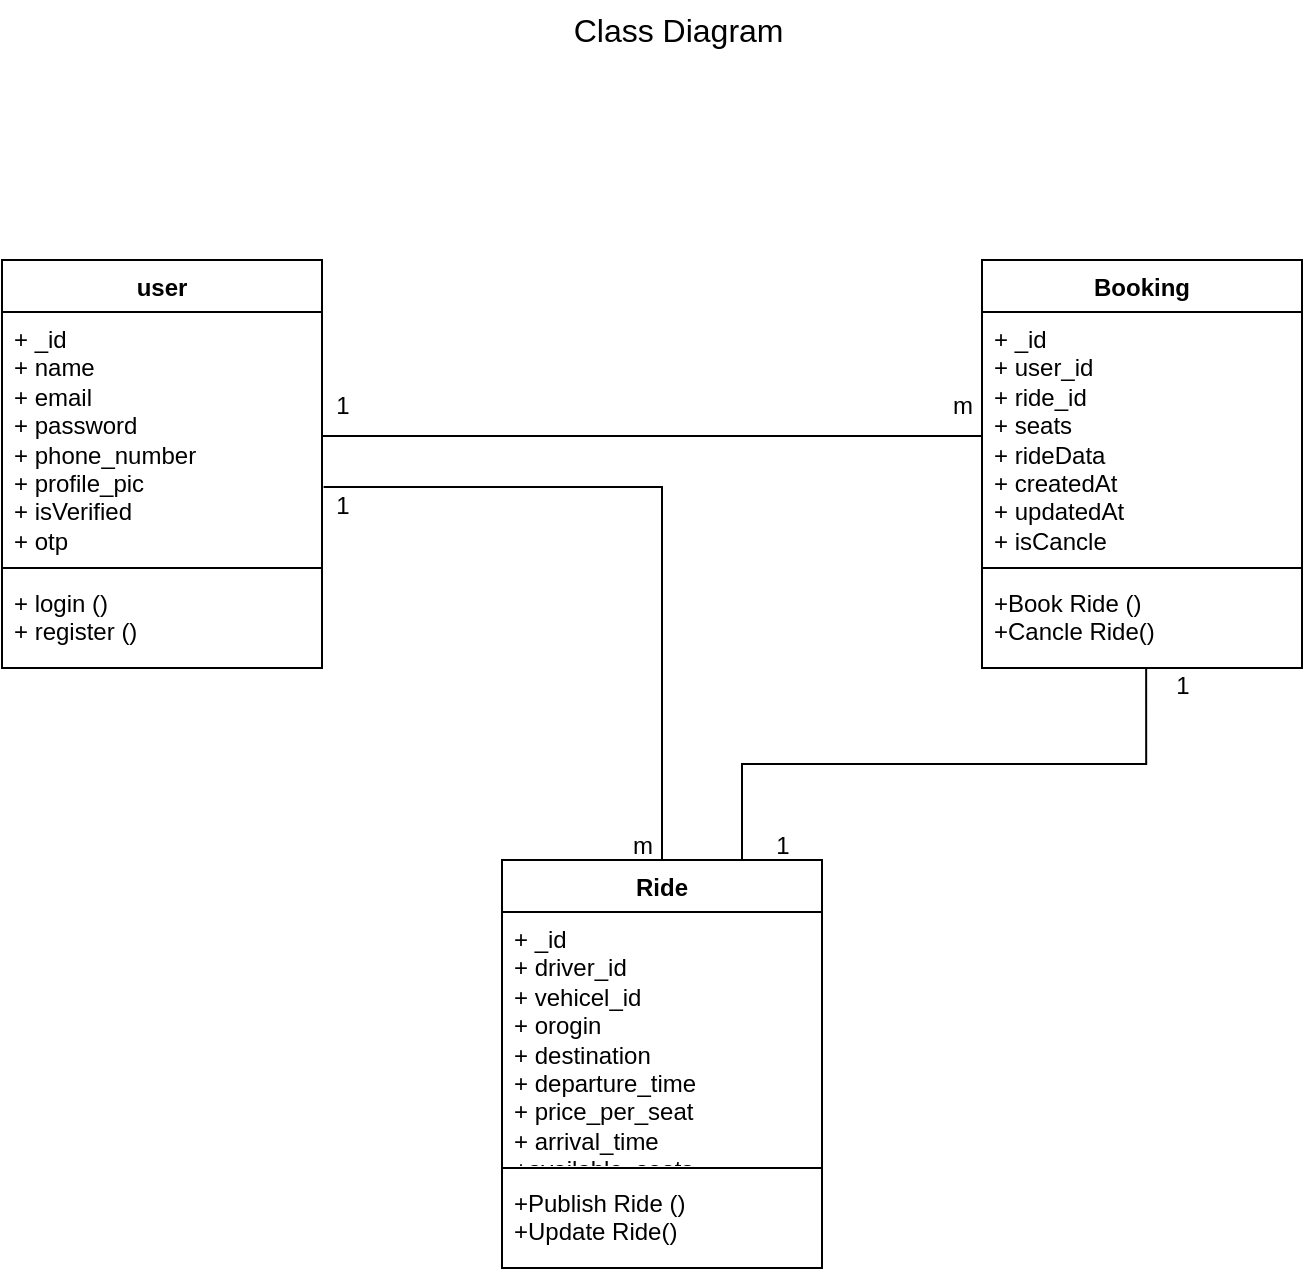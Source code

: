 <mxfile version="24.7.17">
  <diagram name="Page-1" id="9VpjjpiPC9FYvEvPcHGc">
    <mxGraphModel dx="1235" dy="731" grid="1" gridSize="10" guides="1" tooltips="1" connect="1" arrows="1" fold="1" page="1" pageScale="1" pageWidth="827" pageHeight="1169" math="0" shadow="0">
      <root>
        <mxCell id="0" />
        <mxCell id="1" parent="0" />
        <mxCell id="apFHqM-Mcmgc5b5DlVoX-14" value="user" style="swimlane;fontStyle=1;align=center;verticalAlign=top;childLayout=stackLayout;horizontal=1;startSize=26;horizontalStack=0;resizeParent=1;resizeParentMax=0;resizeLast=0;collapsible=1;marginBottom=0;whiteSpace=wrap;html=1;" vertex="1" parent="1">
          <mxGeometry x="80" y="260" width="160" height="204" as="geometry" />
        </mxCell>
        <mxCell id="apFHqM-Mcmgc5b5DlVoX-15" value="+ _id&lt;div&gt;+ name&amp;nbsp;&lt;/div&gt;&lt;div&gt;+ email&lt;/div&gt;&lt;div&gt;+ password&lt;/div&gt;&lt;div&gt;+ phone_number&lt;/div&gt;&lt;div&gt;+ profile_pic&lt;/div&gt;&lt;div&gt;+ isVerified&lt;/div&gt;&lt;div&gt;+ otp&lt;/div&gt;" style="text;strokeColor=none;fillColor=none;align=left;verticalAlign=top;spacingLeft=4;spacingRight=4;overflow=hidden;rotatable=0;points=[[0,0.5],[1,0.5]];portConstraint=eastwest;whiteSpace=wrap;html=1;" vertex="1" parent="apFHqM-Mcmgc5b5DlVoX-14">
          <mxGeometry y="26" width="160" height="124" as="geometry" />
        </mxCell>
        <mxCell id="apFHqM-Mcmgc5b5DlVoX-16" value="" style="line;strokeWidth=1;fillColor=none;align=left;verticalAlign=middle;spacingTop=-1;spacingLeft=3;spacingRight=3;rotatable=0;labelPosition=right;points=[];portConstraint=eastwest;strokeColor=inherit;" vertex="1" parent="apFHqM-Mcmgc5b5DlVoX-14">
          <mxGeometry y="150" width="160" height="8" as="geometry" />
        </mxCell>
        <mxCell id="apFHqM-Mcmgc5b5DlVoX-17" value="+ login ()&lt;div&gt;+ register ()&lt;/div&gt;" style="text;strokeColor=none;fillColor=none;align=left;verticalAlign=top;spacingLeft=4;spacingRight=4;overflow=hidden;rotatable=0;points=[[0,0.5],[1,0.5]];portConstraint=eastwest;whiteSpace=wrap;html=1;" vertex="1" parent="apFHqM-Mcmgc5b5DlVoX-14">
          <mxGeometry y="158" width="160" height="46" as="geometry" />
        </mxCell>
        <mxCell id="apFHqM-Mcmgc5b5DlVoX-18" value="Booking" style="swimlane;fontStyle=1;align=center;verticalAlign=top;childLayout=stackLayout;horizontal=1;startSize=26;horizontalStack=0;resizeParent=1;resizeParentMax=0;resizeLast=0;collapsible=1;marginBottom=0;whiteSpace=wrap;html=1;" vertex="1" parent="1">
          <mxGeometry x="570" y="260" width="160" height="204" as="geometry" />
        </mxCell>
        <mxCell id="apFHqM-Mcmgc5b5DlVoX-19" value="+ _id&lt;div&gt;+ user_id&lt;/div&gt;&lt;div&gt;+ ride_id&lt;/div&gt;&lt;div&gt;+ seats&lt;/div&gt;&lt;div&gt;+ rideData&lt;/div&gt;&lt;div&gt;+ createdAt&lt;/div&gt;&lt;div&gt;+ updatedAt&lt;/div&gt;&lt;div&gt;+ isCancle&lt;/div&gt;&lt;div&gt;&lt;br&gt;&lt;/div&gt;" style="text;strokeColor=none;fillColor=none;align=left;verticalAlign=top;spacingLeft=4;spacingRight=4;overflow=hidden;rotatable=0;points=[[0,0.5],[1,0.5]];portConstraint=eastwest;whiteSpace=wrap;html=1;" vertex="1" parent="apFHqM-Mcmgc5b5DlVoX-18">
          <mxGeometry y="26" width="160" height="124" as="geometry" />
        </mxCell>
        <mxCell id="apFHqM-Mcmgc5b5DlVoX-20" value="" style="line;strokeWidth=1;fillColor=none;align=left;verticalAlign=middle;spacingTop=-1;spacingLeft=3;spacingRight=3;rotatable=0;labelPosition=right;points=[];portConstraint=eastwest;strokeColor=inherit;" vertex="1" parent="apFHqM-Mcmgc5b5DlVoX-18">
          <mxGeometry y="150" width="160" height="8" as="geometry" />
        </mxCell>
        <mxCell id="apFHqM-Mcmgc5b5DlVoX-21" value="+Book Ride ()&lt;div&gt;+Cancle Ride()&lt;/div&gt;" style="text;strokeColor=none;fillColor=none;align=left;verticalAlign=top;spacingLeft=4;spacingRight=4;overflow=hidden;rotatable=0;points=[[0,0.5],[1,0.5]];portConstraint=eastwest;whiteSpace=wrap;html=1;" vertex="1" parent="apFHqM-Mcmgc5b5DlVoX-18">
          <mxGeometry y="158" width="160" height="46" as="geometry" />
        </mxCell>
        <mxCell id="apFHqM-Mcmgc5b5DlVoX-22" value="Ride" style="swimlane;fontStyle=1;align=center;verticalAlign=top;childLayout=stackLayout;horizontal=1;startSize=26;horizontalStack=0;resizeParent=1;resizeParentMax=0;resizeLast=0;collapsible=1;marginBottom=0;whiteSpace=wrap;html=1;" vertex="1" parent="1">
          <mxGeometry x="330" y="560" width="160" height="204" as="geometry" />
        </mxCell>
        <mxCell id="apFHqM-Mcmgc5b5DlVoX-23" value="+ _id&lt;div&gt;&lt;span style=&quot;background-color: initial;&quot;&gt;+ driver_id&lt;/span&gt;&lt;/div&gt;&lt;div&gt;&lt;span style=&quot;background-color: initial;&quot;&gt;+ vehicel_id&lt;/span&gt;&lt;br&gt;&lt;/div&gt;&lt;div&gt;+ orogin&lt;/div&gt;&lt;div&gt;+ destination&amp;nbsp;&lt;/div&gt;&lt;div&gt;+ departure_time&lt;/div&gt;&lt;div&gt;+ price_per_seat&lt;/div&gt;&lt;div&gt;+ arrival_time&amp;nbsp;&lt;/div&gt;&lt;div&gt;+available_seats&lt;/div&gt;&lt;div&gt;&lt;br&gt;&lt;/div&gt;" style="text;strokeColor=none;fillColor=none;align=left;verticalAlign=top;spacingLeft=4;spacingRight=4;overflow=hidden;rotatable=0;points=[[0,0.5],[1,0.5]];portConstraint=eastwest;whiteSpace=wrap;html=1;" vertex="1" parent="apFHqM-Mcmgc5b5DlVoX-22">
          <mxGeometry y="26" width="160" height="124" as="geometry" />
        </mxCell>
        <mxCell id="apFHqM-Mcmgc5b5DlVoX-24" value="" style="line;strokeWidth=1;fillColor=none;align=left;verticalAlign=middle;spacingTop=-1;spacingLeft=3;spacingRight=3;rotatable=0;labelPosition=right;points=[];portConstraint=eastwest;strokeColor=inherit;" vertex="1" parent="apFHqM-Mcmgc5b5DlVoX-22">
          <mxGeometry y="150" width="160" height="8" as="geometry" />
        </mxCell>
        <mxCell id="apFHqM-Mcmgc5b5DlVoX-25" value="+Publish Ride ()&lt;div&gt;+Update Ride()&lt;/div&gt;" style="text;strokeColor=none;fillColor=none;align=left;verticalAlign=top;spacingLeft=4;spacingRight=4;overflow=hidden;rotatable=0;points=[[0,0.5],[1,0.5]];portConstraint=eastwest;whiteSpace=wrap;html=1;" vertex="1" parent="apFHqM-Mcmgc5b5DlVoX-22">
          <mxGeometry y="158" width="160" height="46" as="geometry" />
        </mxCell>
        <mxCell id="apFHqM-Mcmgc5b5DlVoX-26" style="edgeStyle=orthogonalEdgeStyle;rounded=0;orthogonalLoop=1;jettySize=auto;html=1;entryX=0;entryY=0.5;entryDx=0;entryDy=0;endArrow=none;endFill=0;" edge="1" parent="1" source="apFHqM-Mcmgc5b5DlVoX-15" target="apFHqM-Mcmgc5b5DlVoX-19">
          <mxGeometry relative="1" as="geometry" />
        </mxCell>
        <mxCell id="apFHqM-Mcmgc5b5DlVoX-27" style="edgeStyle=orthogonalEdgeStyle;rounded=0;orthogonalLoop=1;jettySize=auto;html=1;entryX=0.5;entryY=0;entryDx=0;entryDy=0;endArrow=none;endFill=0;exitX=1.005;exitY=0.706;exitDx=0;exitDy=0;exitPerimeter=0;" edge="1" parent="1" source="apFHqM-Mcmgc5b5DlVoX-15" target="apFHqM-Mcmgc5b5DlVoX-22">
          <mxGeometry relative="1" as="geometry">
            <mxPoint x="250" y="358" as="sourcePoint" />
            <mxPoint x="580" y="358" as="targetPoint" />
            <Array as="points">
              <mxPoint x="410" y="374" />
            </Array>
          </mxGeometry>
        </mxCell>
        <mxCell id="apFHqM-Mcmgc5b5DlVoX-28" style="edgeStyle=orthogonalEdgeStyle;rounded=0;orthogonalLoop=1;jettySize=auto;html=1;exitX=0.75;exitY=0;exitDx=0;exitDy=0;entryX=0.513;entryY=1;entryDx=0;entryDy=0;entryPerimeter=0;endArrow=none;endFill=0;" edge="1" parent="1" source="apFHqM-Mcmgc5b5DlVoX-22" target="apFHqM-Mcmgc5b5DlVoX-21">
          <mxGeometry relative="1" as="geometry" />
        </mxCell>
        <mxCell id="apFHqM-Mcmgc5b5DlVoX-29" value="1" style="text;html=1;align=center;verticalAlign=middle;resizable=0;points=[];autosize=1;strokeColor=none;fillColor=none;" vertex="1" parent="1">
          <mxGeometry x="235" y="318" width="30" height="30" as="geometry" />
        </mxCell>
        <mxCell id="apFHqM-Mcmgc5b5DlVoX-30" value="m" style="text;html=1;align=center;verticalAlign=middle;resizable=0;points=[];autosize=1;strokeColor=none;fillColor=none;" vertex="1" parent="1">
          <mxGeometry x="545" y="318" width="30" height="30" as="geometry" />
        </mxCell>
        <mxCell id="apFHqM-Mcmgc5b5DlVoX-31" value="1" style="text;html=1;align=center;verticalAlign=middle;resizable=0;points=[];autosize=1;strokeColor=none;fillColor=none;" vertex="1" parent="1">
          <mxGeometry x="235" y="368" width="30" height="30" as="geometry" />
        </mxCell>
        <mxCell id="apFHqM-Mcmgc5b5DlVoX-32" value="m" style="text;html=1;align=center;verticalAlign=middle;resizable=0;points=[];autosize=1;strokeColor=none;fillColor=none;" vertex="1" parent="1">
          <mxGeometry x="385" y="538" width="30" height="30" as="geometry" />
        </mxCell>
        <mxCell id="apFHqM-Mcmgc5b5DlVoX-33" value="1" style="text;html=1;align=center;verticalAlign=middle;resizable=0;points=[];autosize=1;strokeColor=none;fillColor=none;" vertex="1" parent="1">
          <mxGeometry x="455" y="538" width="30" height="30" as="geometry" />
        </mxCell>
        <mxCell id="apFHqM-Mcmgc5b5DlVoX-34" value="1" style="text;html=1;align=center;verticalAlign=middle;resizable=0;points=[];autosize=1;strokeColor=none;fillColor=none;" vertex="1" parent="1">
          <mxGeometry x="655" y="458" width="30" height="30" as="geometry" />
        </mxCell>
        <mxCell id="apFHqM-Mcmgc5b5DlVoX-35" value="&lt;font style=&quot;font-size: 16px;&quot;&gt;Class Diagram&amp;nbsp;&lt;/font&gt;&lt;div style=&quot;font-size: 16px;&quot;&gt;&lt;br&gt;&lt;/div&gt;" style="text;html=1;align=center;verticalAlign=middle;resizable=0;points=[];autosize=1;strokeColor=none;fillColor=none;" vertex="1" parent="1">
          <mxGeometry x="355" y="130" width="130" height="50" as="geometry" />
        </mxCell>
      </root>
    </mxGraphModel>
  </diagram>
</mxfile>
